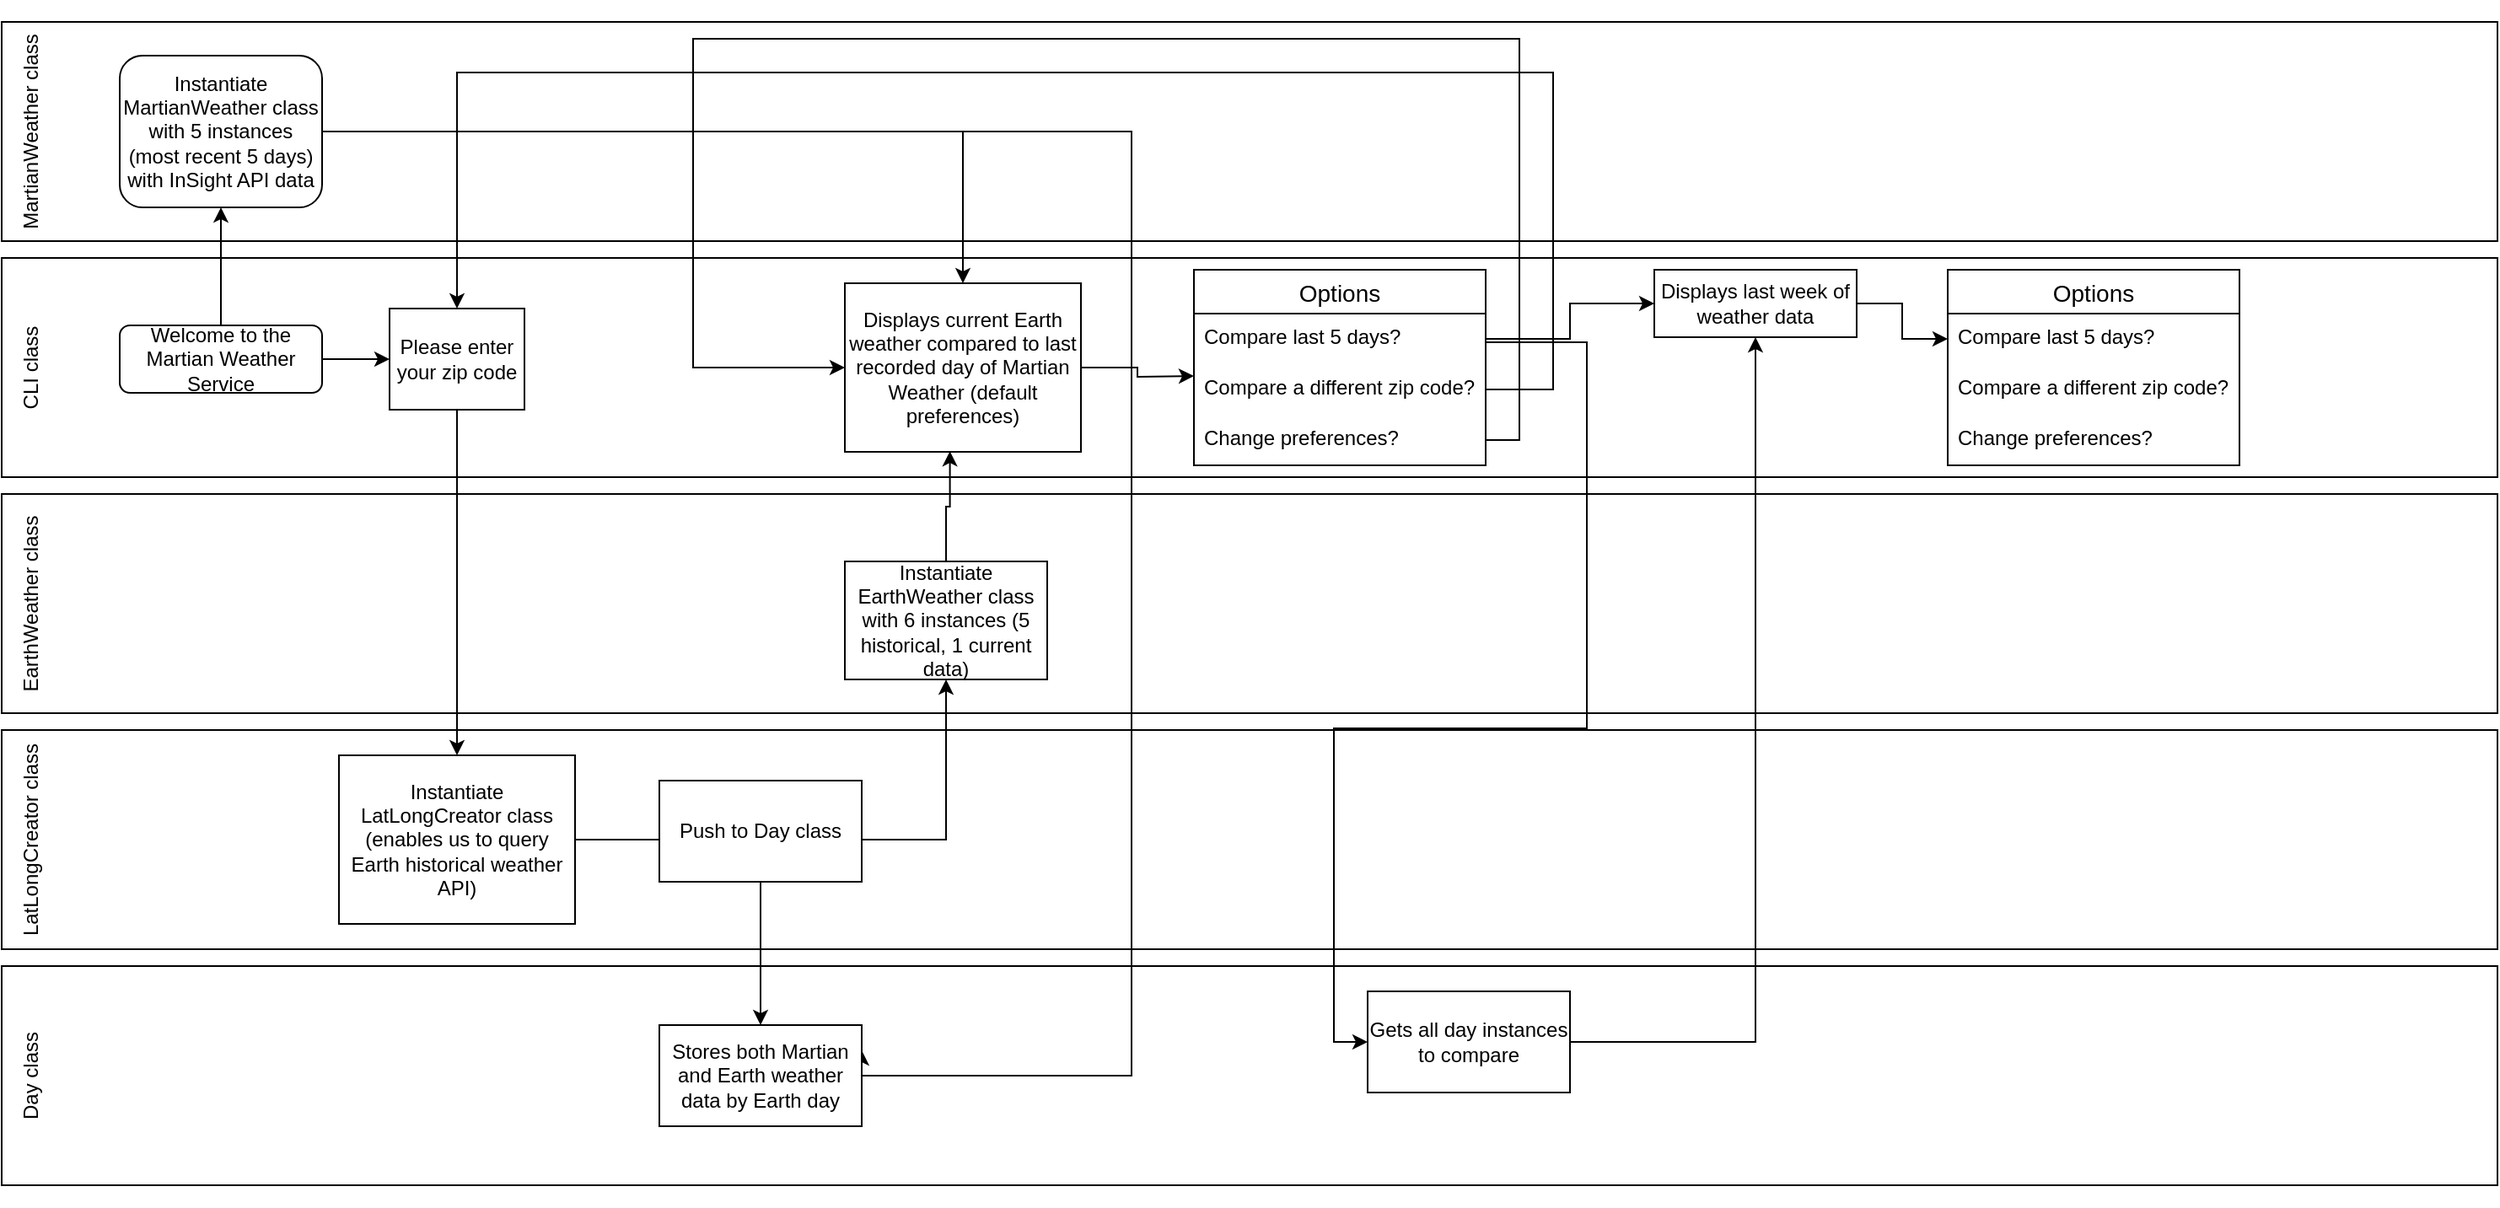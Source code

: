 <mxfile version="13.6.2" type="github">
  <diagram id="C5RBs43oDa-KdzZeNtuy" name="Page-1">
    <mxGraphModel dx="1284" dy="833" grid="1" gridSize="10" guides="1" tooltips="1" connect="1" arrows="1" fold="1" page="1" pageScale="1" pageWidth="827" pageHeight="1169" math="0" shadow="0">
      <root>
        <mxCell id="WIyWlLk6GJQsqaUBKTNV-0" />
        <mxCell id="WIyWlLk6GJQsqaUBKTNV-1" parent="WIyWlLk6GJQsqaUBKTNV-0" />
        <mxCell id="WV5NvqGCyLJuAwGKfBsl-227" value="" style="rounded=0;whiteSpace=wrap;html=1;" vertex="1" parent="WIyWlLk6GJQsqaUBKTNV-1">
          <mxGeometry y="730" width="1480" height="130" as="geometry" />
        </mxCell>
        <mxCell id="WV5NvqGCyLJuAwGKfBsl-225" value="" style="rounded=0;whiteSpace=wrap;html=1;" vertex="1" parent="WIyWlLk6GJQsqaUBKTNV-1">
          <mxGeometry y="590" width="1480" height="130" as="geometry" />
        </mxCell>
        <mxCell id="WV5NvqGCyLJuAwGKfBsl-226" value="LatLongCreator class" style="text;html=1;strokeColor=none;fillColor=none;align=center;verticalAlign=middle;whiteSpace=wrap;rounded=0;rotation=270;" vertex="1" parent="WIyWlLk6GJQsqaUBKTNV-1">
          <mxGeometry x="-60" y="645" width="155" height="20" as="geometry" />
        </mxCell>
        <mxCell id="WV5NvqGCyLJuAwGKfBsl-228" value="Day class" style="text;html=1;strokeColor=none;fillColor=none;align=center;verticalAlign=middle;whiteSpace=wrap;rounded=0;rotation=270;" vertex="1" parent="WIyWlLk6GJQsqaUBKTNV-1">
          <mxGeometry x="-60" y="785" width="155" height="20" as="geometry" />
        </mxCell>
        <mxCell id="WV5NvqGCyLJuAwGKfBsl-223" value="" style="rounded=0;whiteSpace=wrap;html=1;" vertex="1" parent="WIyWlLk6GJQsqaUBKTNV-1">
          <mxGeometry y="450" width="1480" height="130" as="geometry" />
        </mxCell>
        <mxCell id="WV5NvqGCyLJuAwGKfBsl-224" value="EarthWeather class" style="text;html=1;strokeColor=none;fillColor=none;align=center;verticalAlign=middle;whiteSpace=wrap;rounded=0;rotation=270;" vertex="1" parent="WIyWlLk6GJQsqaUBKTNV-1">
          <mxGeometry x="-60" y="505" width="155" height="20" as="geometry" />
        </mxCell>
        <mxCell id="WV5NvqGCyLJuAwGKfBsl-221" value="" style="rounded=0;whiteSpace=wrap;html=1;" vertex="1" parent="WIyWlLk6GJQsqaUBKTNV-1">
          <mxGeometry y="310" width="1480" height="130" as="geometry" />
        </mxCell>
        <mxCell id="WV5NvqGCyLJuAwGKfBsl-222" value="CLI class" style="text;html=1;strokeColor=none;fillColor=none;align=center;verticalAlign=middle;whiteSpace=wrap;rounded=0;rotation=270;" vertex="1" parent="WIyWlLk6GJQsqaUBKTNV-1">
          <mxGeometry x="-60" y="365" width="155" height="20" as="geometry" />
        </mxCell>
        <mxCell id="WV5NvqGCyLJuAwGKfBsl-213" value="" style="rounded=0;whiteSpace=wrap;html=1;" vertex="1" parent="WIyWlLk6GJQsqaUBKTNV-1">
          <mxGeometry y="170" width="1480" height="130" as="geometry" />
        </mxCell>
        <mxCell id="WV5NvqGCyLJuAwGKfBsl-4" style="edgeStyle=orthogonalEdgeStyle;rounded=0;orthogonalLoop=1;jettySize=auto;html=1;exitX=1;exitY=0.5;exitDx=0;exitDy=0;" edge="1" parent="WIyWlLk6GJQsqaUBKTNV-1" source="WIyWlLk6GJQsqaUBKTNV-3" target="hiW3JRpMc0o0yXaNf7gS-0">
          <mxGeometry relative="1" as="geometry" />
        </mxCell>
        <mxCell id="WV5NvqGCyLJuAwGKfBsl-203" style="edgeStyle=orthogonalEdgeStyle;rounded=0;orthogonalLoop=1;jettySize=auto;html=1;exitX=0.5;exitY=0;exitDx=0;exitDy=0;entryX=0.5;entryY=1;entryDx=0;entryDy=0;" edge="1" parent="WIyWlLk6GJQsqaUBKTNV-1" source="WIyWlLk6GJQsqaUBKTNV-3" target="WV5NvqGCyLJuAwGKfBsl-199">
          <mxGeometry relative="1" as="geometry" />
        </mxCell>
        <mxCell id="WIyWlLk6GJQsqaUBKTNV-3" value="Welcome to the Martian Weather Service" style="rounded=1;whiteSpace=wrap;html=1;fontSize=12;glass=0;strokeWidth=1;shadow=0;" parent="WIyWlLk6GJQsqaUBKTNV-1" vertex="1">
          <mxGeometry x="70" y="350" width="120" height="40" as="geometry" />
        </mxCell>
        <mxCell id="WV5NvqGCyLJuAwGKfBsl-229" style="edgeStyle=orthogonalEdgeStyle;rounded=0;orthogonalLoop=1;jettySize=auto;html=1;exitX=0.5;exitY=1;exitDx=0;exitDy=0;" edge="1" parent="WIyWlLk6GJQsqaUBKTNV-1" source="hiW3JRpMc0o0yXaNf7gS-0" target="WV5NvqGCyLJuAwGKfBsl-0">
          <mxGeometry relative="1" as="geometry" />
        </mxCell>
        <mxCell id="hiW3JRpMc0o0yXaNf7gS-0" value="Please enter your zip code" style="rounded=0;whiteSpace=wrap;html=1;" parent="WIyWlLk6GJQsqaUBKTNV-1" vertex="1">
          <mxGeometry x="230" y="340" width="80" height="60" as="geometry" />
        </mxCell>
        <mxCell id="hiW3JRpMc0o0yXaNf7gS-8" style="edgeStyle=orthogonalEdgeStyle;rounded=0;orthogonalLoop=1;jettySize=auto;html=1;exitX=0.5;exitY=1;exitDx=0;exitDy=0;" parent="WIyWlLk6GJQsqaUBKTNV-1" edge="1">
          <mxGeometry relative="1" as="geometry">
            <mxPoint x="300" y="540" as="sourcePoint" />
            <mxPoint x="300" y="540" as="targetPoint" />
          </mxGeometry>
        </mxCell>
        <mxCell id="WV5NvqGCyLJuAwGKfBsl-0" value="Instantiate LatLongCreator class (enables us to query Earth historical weather API)" style="rounded=0;whiteSpace=wrap;html=1;" vertex="1" parent="WIyWlLk6GJQsqaUBKTNV-1">
          <mxGeometry x="200" y="605" width="140" height="100" as="geometry" />
        </mxCell>
        <mxCell id="WV5NvqGCyLJuAwGKfBsl-204" style="edgeStyle=orthogonalEdgeStyle;rounded=0;orthogonalLoop=1;jettySize=auto;html=1;exitX=1;exitY=0.5;exitDx=0;exitDy=0;entryX=0.5;entryY=0;entryDx=0;entryDy=0;" edge="1" parent="WIyWlLk6GJQsqaUBKTNV-1" source="WV5NvqGCyLJuAwGKfBsl-199" target="WV5NvqGCyLJuAwGKfBsl-206">
          <mxGeometry relative="1" as="geometry">
            <mxPoint x="590" y="300" as="targetPoint" />
          </mxGeometry>
        </mxCell>
        <mxCell id="WV5NvqGCyLJuAwGKfBsl-240" style="edgeStyle=orthogonalEdgeStyle;rounded=0;orthogonalLoop=1;jettySize=auto;html=1;entryX=1;entryY=0.25;entryDx=0;entryDy=0;" edge="1" parent="WIyWlLk6GJQsqaUBKTNV-1" source="WV5NvqGCyLJuAwGKfBsl-199" target="WV5NvqGCyLJuAwGKfBsl-238">
          <mxGeometry relative="1" as="geometry">
            <Array as="points">
              <mxPoint x="670" y="235" />
              <mxPoint x="670" y="795" />
              <mxPoint x="510" y="795" />
            </Array>
          </mxGeometry>
        </mxCell>
        <mxCell id="WV5NvqGCyLJuAwGKfBsl-199" value="Instantiate MartianWeather class with 5 instances (most recent 5 days) with InSight API data" style="rounded=1;whiteSpace=wrap;html=1;" vertex="1" parent="WIyWlLk6GJQsqaUBKTNV-1">
          <mxGeometry x="70" y="190" width="120" height="90" as="geometry" />
        </mxCell>
        <mxCell id="WV5NvqGCyLJuAwGKfBsl-235" style="edgeStyle=orthogonalEdgeStyle;rounded=0;orthogonalLoop=1;jettySize=auto;html=1;exitX=0.5;exitY=0;exitDx=0;exitDy=0;entryX=0.445;entryY=0.996;entryDx=0;entryDy=0;entryPerimeter=0;" edge="1" parent="WIyWlLk6GJQsqaUBKTNV-1" source="WV5NvqGCyLJuAwGKfBsl-200" target="WV5NvqGCyLJuAwGKfBsl-206">
          <mxGeometry relative="1" as="geometry" />
        </mxCell>
        <mxCell id="WV5NvqGCyLJuAwGKfBsl-200" value="Instantiate EarthWeather class with 6 instances (5 historical, 1 current data)" style="rounded=0;whiteSpace=wrap;html=1;" vertex="1" parent="WIyWlLk6GJQsqaUBKTNV-1">
          <mxGeometry x="500" y="490" width="120" height="70" as="geometry" />
        </mxCell>
        <mxCell id="WV5NvqGCyLJuAwGKfBsl-243" style="edgeStyle=orthogonalEdgeStyle;rounded=0;orthogonalLoop=1;jettySize=auto;html=1;" edge="1" parent="WIyWlLk6GJQsqaUBKTNV-1" source="WV5NvqGCyLJuAwGKfBsl-206">
          <mxGeometry relative="1" as="geometry">
            <mxPoint x="707" y="380" as="targetPoint" />
          </mxGeometry>
        </mxCell>
        <mxCell id="WV5NvqGCyLJuAwGKfBsl-206" value="Displays current Earth weather compared to last recorded day of Martian Weather (default preferences)" style="rounded=0;whiteSpace=wrap;html=1;" vertex="1" parent="WIyWlLk6GJQsqaUBKTNV-1">
          <mxGeometry x="500" y="325" width="140" height="100" as="geometry" />
        </mxCell>
        <mxCell id="WV5NvqGCyLJuAwGKfBsl-219" value="MartianWeather class" style="text;html=1;strokeColor=none;fillColor=none;align=center;verticalAlign=middle;whiteSpace=wrap;rounded=0;rotation=270;" vertex="1" parent="WIyWlLk6GJQsqaUBKTNV-1">
          <mxGeometry x="-60" y="225" width="155" height="20" as="geometry" />
        </mxCell>
        <mxCell id="WV5NvqGCyLJuAwGKfBsl-234" style="edgeStyle=orthogonalEdgeStyle;rounded=0;orthogonalLoop=1;jettySize=auto;html=1;" edge="1" parent="WIyWlLk6GJQsqaUBKTNV-1" source="WV5NvqGCyLJuAwGKfBsl-0" target="WV5NvqGCyLJuAwGKfBsl-200">
          <mxGeometry relative="1" as="geometry" />
        </mxCell>
        <mxCell id="WV5NvqGCyLJuAwGKfBsl-239" style="edgeStyle=orthogonalEdgeStyle;rounded=0;orthogonalLoop=1;jettySize=auto;html=1;entryX=0.5;entryY=0;entryDx=0;entryDy=0;" edge="1" parent="WIyWlLk6GJQsqaUBKTNV-1" source="WV5NvqGCyLJuAwGKfBsl-237" target="WV5NvqGCyLJuAwGKfBsl-238">
          <mxGeometry relative="1" as="geometry" />
        </mxCell>
        <mxCell id="WV5NvqGCyLJuAwGKfBsl-237" value="Push to Day class" style="rounded=0;whiteSpace=wrap;html=1;" vertex="1" parent="WIyWlLk6GJQsqaUBKTNV-1">
          <mxGeometry x="390" y="620" width="120" height="60" as="geometry" />
        </mxCell>
        <mxCell id="WV5NvqGCyLJuAwGKfBsl-238" value="Stores both Martian and Earth weather data by Earth day" style="rounded=0;whiteSpace=wrap;html=1;" vertex="1" parent="WIyWlLk6GJQsqaUBKTNV-1">
          <mxGeometry x="390" y="765" width="120" height="60" as="geometry" />
        </mxCell>
        <mxCell id="WV5NvqGCyLJuAwGKfBsl-267" style="edgeStyle=orthogonalEdgeStyle;rounded=0;orthogonalLoop=1;jettySize=auto;html=1;" edge="1" parent="WIyWlLk6GJQsqaUBKTNV-1" source="WV5NvqGCyLJuAwGKfBsl-247" target="WV5NvqGCyLJuAwGKfBsl-264">
          <mxGeometry relative="1" as="geometry" />
        </mxCell>
        <mxCell id="WV5NvqGCyLJuAwGKfBsl-247" value="Displays last week of weather data" style="rounded=0;whiteSpace=wrap;html=1;" vertex="1" parent="WIyWlLk6GJQsqaUBKTNV-1">
          <mxGeometry x="980" y="317" width="120" height="40" as="geometry" />
        </mxCell>
        <mxCell id="WV5NvqGCyLJuAwGKfBsl-256" style="edgeStyle=orthogonalEdgeStyle;rounded=0;orthogonalLoop=1;jettySize=auto;html=1;entryX=0;entryY=0.5;entryDx=0;entryDy=0;" edge="1" parent="WIyWlLk6GJQsqaUBKTNV-1" source="WV5NvqGCyLJuAwGKfBsl-248" target="WV5NvqGCyLJuAwGKfBsl-255">
          <mxGeometry relative="1" as="geometry">
            <Array as="points">
              <mxPoint x="940" y="360" />
              <mxPoint x="940" y="589" />
              <mxPoint x="790" y="589" />
              <mxPoint x="790" y="775" />
            </Array>
          </mxGeometry>
        </mxCell>
        <mxCell id="WV5NvqGCyLJuAwGKfBsl-248" value="Options" style="swimlane;fontStyle=0;childLayout=stackLayout;horizontal=1;startSize=26;horizontalStack=0;resizeParent=1;resizeParentMax=0;resizeLast=0;collapsible=1;marginBottom=0;align=center;fontSize=14;" vertex="1" parent="WIyWlLk6GJQsqaUBKTNV-1">
          <mxGeometry x="707" y="317" width="173" height="116" as="geometry" />
        </mxCell>
        <mxCell id="WV5NvqGCyLJuAwGKfBsl-249" value="Compare last 5 days?" style="text;strokeColor=none;fillColor=none;spacingLeft=4;spacingRight=4;overflow=hidden;rotatable=0;points=[[0,0.5],[1,0.5]];portConstraint=eastwest;fontSize=12;" vertex="1" parent="WV5NvqGCyLJuAwGKfBsl-248">
          <mxGeometry y="26" width="173" height="30" as="geometry" />
        </mxCell>
        <mxCell id="WV5NvqGCyLJuAwGKfBsl-250" value="Compare a different zip code?" style="text;strokeColor=none;fillColor=none;spacingLeft=4;spacingRight=4;overflow=hidden;rotatable=0;points=[[0,0.5],[1,0.5]];portConstraint=eastwest;fontSize=12;" vertex="1" parent="WV5NvqGCyLJuAwGKfBsl-248">
          <mxGeometry y="56" width="173" height="30" as="geometry" />
        </mxCell>
        <mxCell id="WV5NvqGCyLJuAwGKfBsl-251" value="Change preferences?" style="text;strokeColor=none;fillColor=none;spacingLeft=4;spacingRight=4;overflow=hidden;rotatable=0;points=[[0,0.5],[1,0.5]];portConstraint=eastwest;fontSize=12;" vertex="1" parent="WV5NvqGCyLJuAwGKfBsl-248">
          <mxGeometry y="86" width="173" height="30" as="geometry" />
        </mxCell>
        <mxCell id="WV5NvqGCyLJuAwGKfBsl-252" style="edgeStyle=orthogonalEdgeStyle;rounded=0;orthogonalLoop=1;jettySize=auto;html=1;exitX=1;exitY=0.5;exitDx=0;exitDy=0;entryX=0;entryY=0.5;entryDx=0;entryDy=0;" edge="1" parent="WIyWlLk6GJQsqaUBKTNV-1" source="WV5NvqGCyLJuAwGKfBsl-249" target="WV5NvqGCyLJuAwGKfBsl-247">
          <mxGeometry relative="1" as="geometry" />
        </mxCell>
        <mxCell id="WV5NvqGCyLJuAwGKfBsl-257" style="edgeStyle=orthogonalEdgeStyle;rounded=0;orthogonalLoop=1;jettySize=auto;html=1;entryX=0.5;entryY=1;entryDx=0;entryDy=0;" edge="1" parent="WIyWlLk6GJQsqaUBKTNV-1" source="WV5NvqGCyLJuAwGKfBsl-255" target="WV5NvqGCyLJuAwGKfBsl-247">
          <mxGeometry relative="1" as="geometry" />
        </mxCell>
        <mxCell id="WV5NvqGCyLJuAwGKfBsl-255" value="Gets all day instances to compare" style="rounded=0;whiteSpace=wrap;html=1;" vertex="1" parent="WIyWlLk6GJQsqaUBKTNV-1">
          <mxGeometry x="810" y="745" width="120" height="60" as="geometry" />
        </mxCell>
        <mxCell id="WV5NvqGCyLJuAwGKfBsl-259" style="edgeStyle=orthogonalEdgeStyle;rounded=0;orthogonalLoop=1;jettySize=auto;html=1;" edge="1" parent="WIyWlLk6GJQsqaUBKTNV-1" source="WV5NvqGCyLJuAwGKfBsl-250" target="hiW3JRpMc0o0yXaNf7gS-0">
          <mxGeometry relative="1" as="geometry">
            <Array as="points">
              <mxPoint x="920" y="388" />
              <mxPoint x="920" y="200" />
              <mxPoint x="270" y="200" />
            </Array>
          </mxGeometry>
        </mxCell>
        <mxCell id="WV5NvqGCyLJuAwGKfBsl-262" style="edgeStyle=orthogonalEdgeStyle;rounded=0;orthogonalLoop=1;jettySize=auto;html=1;" edge="1" parent="WIyWlLk6GJQsqaUBKTNV-1" source="WV5NvqGCyLJuAwGKfBsl-251" target="WV5NvqGCyLJuAwGKfBsl-206">
          <mxGeometry relative="1" as="geometry">
            <Array as="points">
              <mxPoint x="900" y="418" />
              <mxPoint x="900" y="180" />
              <mxPoint x="410" y="180" />
              <mxPoint x="410" y="375" />
            </Array>
          </mxGeometry>
        </mxCell>
        <mxCell id="WV5NvqGCyLJuAwGKfBsl-263" value="Options" style="swimlane;fontStyle=0;childLayout=stackLayout;horizontal=1;startSize=26;horizontalStack=0;resizeParent=1;resizeParentMax=0;resizeLast=0;collapsible=1;marginBottom=0;align=center;fontSize=14;" vertex="1" parent="WIyWlLk6GJQsqaUBKTNV-1">
          <mxGeometry x="1154" y="317" width="173" height="116" as="geometry" />
        </mxCell>
        <mxCell id="WV5NvqGCyLJuAwGKfBsl-264" value="Compare last 5 days?" style="text;strokeColor=none;fillColor=none;spacingLeft=4;spacingRight=4;overflow=hidden;rotatable=0;points=[[0,0.5],[1,0.5]];portConstraint=eastwest;fontSize=12;" vertex="1" parent="WV5NvqGCyLJuAwGKfBsl-263">
          <mxGeometry y="26" width="173" height="30" as="geometry" />
        </mxCell>
        <mxCell id="WV5NvqGCyLJuAwGKfBsl-265" value="Compare a different zip code?" style="text;strokeColor=none;fillColor=none;spacingLeft=4;spacingRight=4;overflow=hidden;rotatable=0;points=[[0,0.5],[1,0.5]];portConstraint=eastwest;fontSize=12;" vertex="1" parent="WV5NvqGCyLJuAwGKfBsl-263">
          <mxGeometry y="56" width="173" height="30" as="geometry" />
        </mxCell>
        <mxCell id="WV5NvqGCyLJuAwGKfBsl-266" value="Change preferences?" style="text;strokeColor=none;fillColor=none;spacingLeft=4;spacingRight=4;overflow=hidden;rotatable=0;points=[[0,0.5],[1,0.5]];portConstraint=eastwest;fontSize=12;" vertex="1" parent="WV5NvqGCyLJuAwGKfBsl-263">
          <mxGeometry y="86" width="173" height="30" as="geometry" />
        </mxCell>
      </root>
    </mxGraphModel>
  </diagram>
</mxfile>
